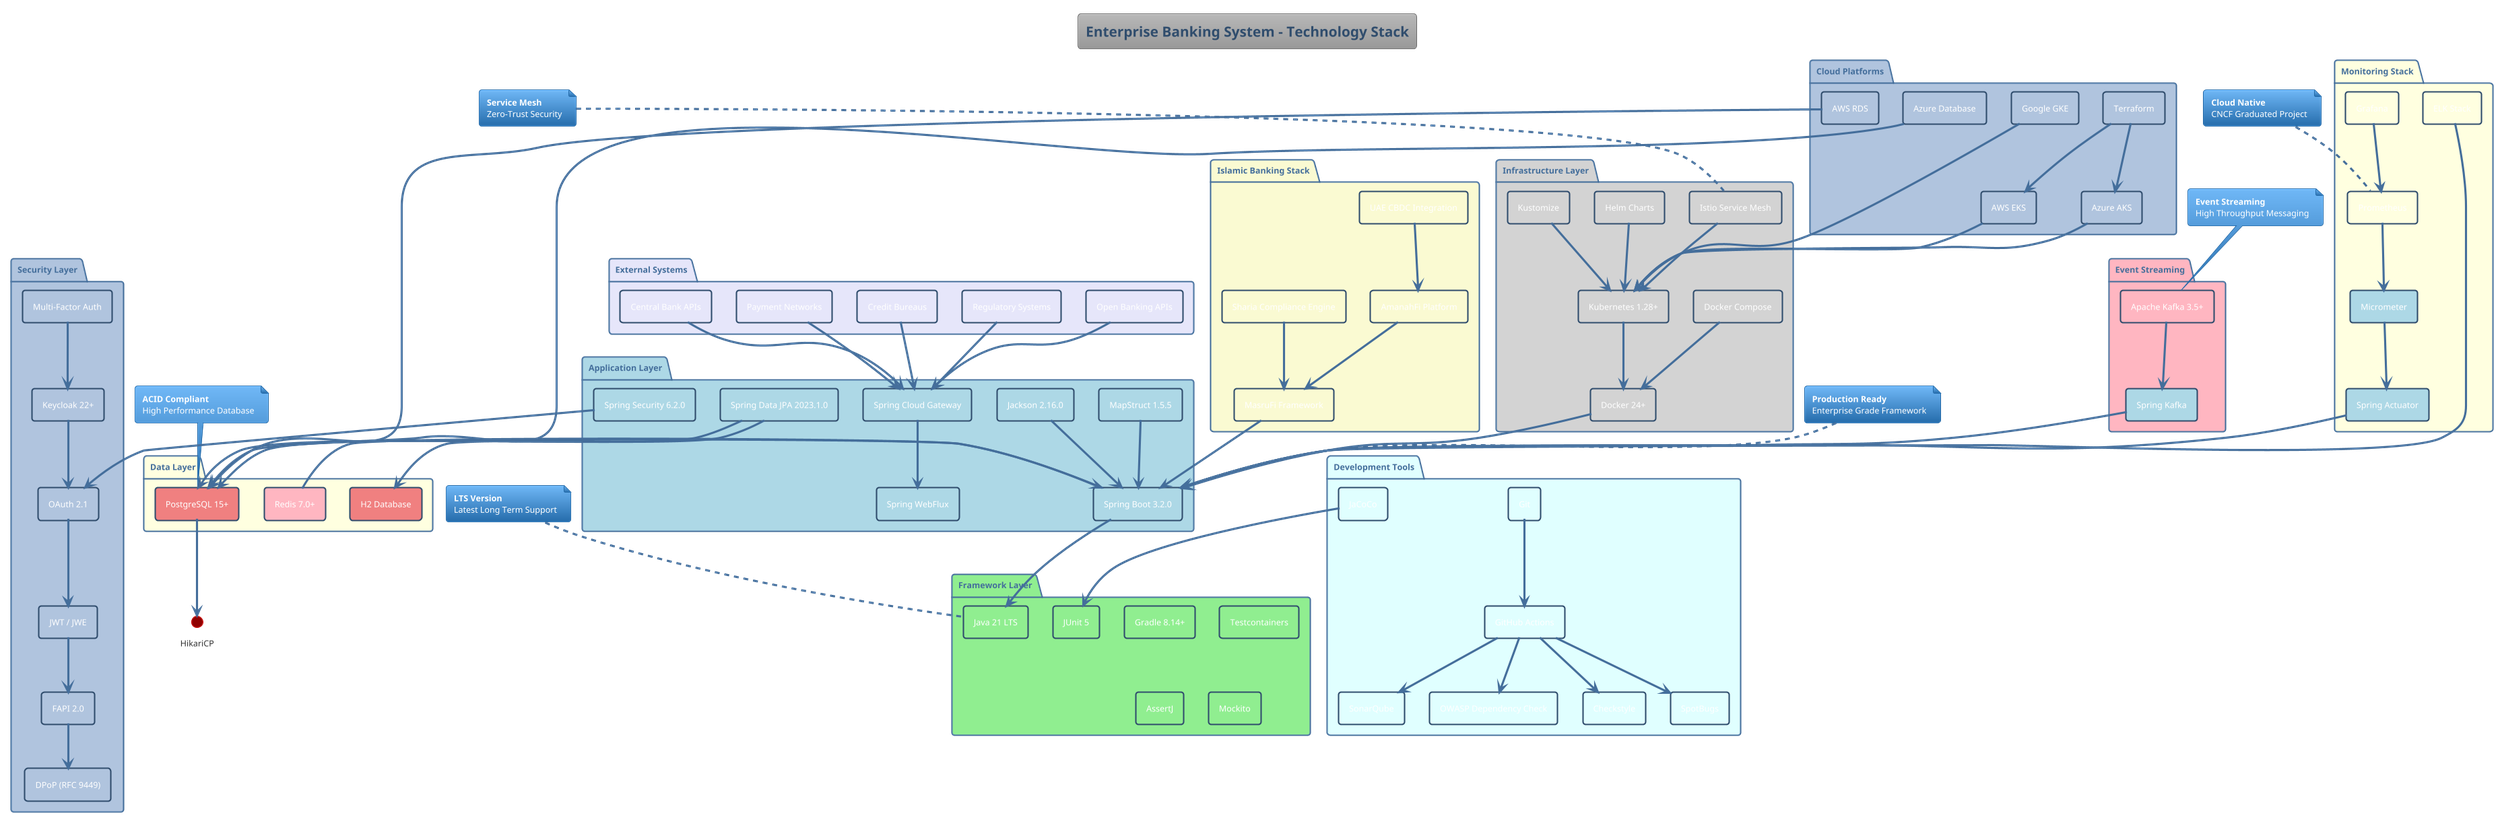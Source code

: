 @startuml technology-stack-diagram
!theme spacelab

title Enterprise Banking System - Technology Stack

' Application Layer
package "Application Layer" #lightblue {
  rectangle "Spring Boot 3.2.0" as SpringBoot #lightblue
  rectangle "Spring Security 6.2.0" as SpringSec #lightblue
  rectangle "Spring Data JPA 2023.1.0" as SpringData #lightblue
  rectangle "Spring Cloud Gateway" as SpringGW #lightblue
  rectangle "Spring WebFlux" as WebFlux #lightblue
  rectangle "Jackson 2.16.0" as Jackson #lightblue
  rectangle "MapStruct 1.5.5" as MapStruct #lightblue
}

' Framework Layer
package "Framework Layer" #lightgreen {
  rectangle "Java 21 LTS" as Java21 #lightgreen
  rectangle "Gradle 8.14+" as Gradle #lightgreen
  rectangle "JUnit 5" as JUnit #lightgreen
  rectangle "Testcontainers" as TestContainers #lightgreen
  rectangle "AssertJ" as AssertJ #lightgreen
  rectangle "Mockito" as Mockito #lightgreen
}

' Security & Authentication
package "Security Layer" #lightsteelblue {
  rectangle "OAuth 2.1" as OAuth #lightsteelblue
  rectangle "JWT / JWE" as JWT #lightsteelblue
  rectangle "FAPI 2.0" as FAPI #lightsteelblue
  rectangle "DPoP (RFC 9449)" as DPoP #lightsteelblue
  rectangle "Keycloak 22+" as Keycloak #lightsteelblue
  rectangle "Multi-Factor Auth" as MFA #lightsteelblue
}

' Data Layer
package "Data Layer" #lightyellow {
  rectangle "PostgreSQL 15+" as PostgreSQL #lightcoral
  rectangle "Redis 7.0+" as Redis #lightpink
  rectangle "H2 Database" as H2 #lightcoral
}

' Event Streaming & Messaging
package "Event Streaming" #lightpink {
  rectangle "Apache Kafka 3.5+" as Kafka #lightpink
  rectangle "Spring Kafka" as SpringKafka #lightblue
}

' Infrastructure Layer
package "Infrastructure Layer" #lightgray {
  rectangle "Docker 24+" as Docker #lightgray
  rectangle "Docker Compose" as DockerCompose #lightgray
  rectangle "Kubernetes 1.28+" as K8s #lightgray
  rectangle "Istio Service Mesh" as Istio #lightgray
  rectangle "Helm Charts" as Helm #lightgray
  rectangle "Kustomize" as Kustomize #lightgray
}

' Cloud Platforms
package "Cloud Platforms" #lightsteelblue {
  rectangle "AWS EKS" as EKS #lightsteelblue
  rectangle "Azure AKS" as AKS #lightsteelblue
  rectangle "Google GKE" as GKE #lightsteelblue
  rectangle "Terraform" as Terraform #lightsteelblue
  rectangle "AWS RDS" as RDS #lightsteelblue
  rectangle "Azure Database" as AzureDB #lightsteelblue
}

' Monitoring & Observability
package "Monitoring Stack" #lightyellow {
  rectangle "Prometheus" as Prometheus #lightyellow
  rectangle "Grafana" as Grafana #lightyellow
  rectangle "Micrometer" as Micrometer #lightblue
  rectangle "Spring Actuator" as Actuator #lightblue
  rectangle "ELK Stack" as ELK #lightyellow
}

' Development & CI/CD
package "Development Tools" #lightcyan {
  rectangle "Git" as Git #lightcyan
  rectangle "GitHub Actions" as GHActions #lightcyan
  rectangle "SonarQube" as SonarQube #lightcyan
  rectangle "OWASP Dependency Check" as OWASP #lightcyan
  rectangle "Checkstyle" as Checkstyle #lightcyan
  rectangle "SpotBugs" as SpotBugs #lightcyan
  rectangle "JaCoCo" as JaCoCo #lightcyan
}

' Islamic Banking Extensions
package "Islamic Banking Stack" #lightgoldenrodyellow {
  rectangle "MasruFi Framework" as MasruFi #lightgoldenrodyellow
  rectangle "AmanahFi Platform" as AmanahFi #lightgoldenrodyellow
  rectangle "UAE CBDC Integration" as CBDC #lightgoldenrodyellow
  rectangle "Sharia Compliance Engine" as ShariaEngine #lightgoldenrodyellow
}

' External Integrations
package "External Systems" #lavender {
  rectangle "Central Bank APIs" as CBAPIs #lavender
  rectangle "Payment Networks" as PaymentNets #lavender
  rectangle "Credit Bureaus" as CreditBureaus #lavender
  rectangle "Regulatory Systems" as RegSystems #lavender
  rectangle "Open Banking APIs" as OpenBanking #lavender
}

' Dependencies

' Application Dependencies
SpringBoot --> Java21
SpringSec --> OAuth
SpringData --> PostgreSQL
SpringGW --> WebFlux
Jackson --> SpringBoot
MapStruct --> SpringBoot

' Security Dependencies
OAuth --> JWT
JWT --> FAPI
FAPI --> DPoP
Keycloak --> OAuth
MFA --> Keycloak

' Data Dependencies
SpringData --> PostgreSQL
Redis --> SpringBoot
PostgreSQL --> HikariCP : Connection Pool
SpringBoot --> H2

' Event Streaming Dependencies
Kafka --> SpringKafka
SpringKafka --> SpringBoot

' Infrastructure Dependencies
Docker --> SpringBoot
DockerCompose --> Docker
K8s --> Docker
Istio --> K8s
Helm --> K8s
Kustomize --> K8s

' Cloud Platform Dependencies
EKS --> K8s
AKS --> K8s
GKE --> K8s
Terraform --> EKS
Terraform --> AKS
RDS --> PostgreSQL
AzureDB --> PostgreSQL

' Monitoring Dependencies
Prometheus --> Micrometer
Micrometer --> Actuator
Actuator --> SpringBoot
Grafana --> Prometheus
ELK --> SpringBoot

' Development Tools Dependencies
Git --> GHActions
GHActions --> SonarQube
GHActions --> OWASP
GHActions --> Checkstyle
GHActions --> SpotBugs
JaCoCo --> JUnit

' Islamic Banking Dependencies
MasruFi --> SpringBoot
AmanahFi --> MasruFi
CBDC --> AmanahFi
ShariaEngine --> MasruFi

' External System Dependencies
CBAPIs --> SpringGW
PaymentNets --> SpringGW
CreditBureaus --> SpringGW
RegSystems --> SpringGW
OpenBanking --> SpringGW

' Version Notes
note top of Java21 : **LTS Version**\nLatest Long Term Support
note top of SpringBoot : **Production Ready**\nEnterprise Grade Framework
note top of PostgreSQL : **ACID Compliant**\nHigh Performance Database
note top of Kafka : **Event Streaming**\nHigh Throughput Messaging
note top of Istio : **Service Mesh**\nZero-Trust Security
note top of Prometheus : **Cloud Native**\nCNCF Graduated Project

@enduml